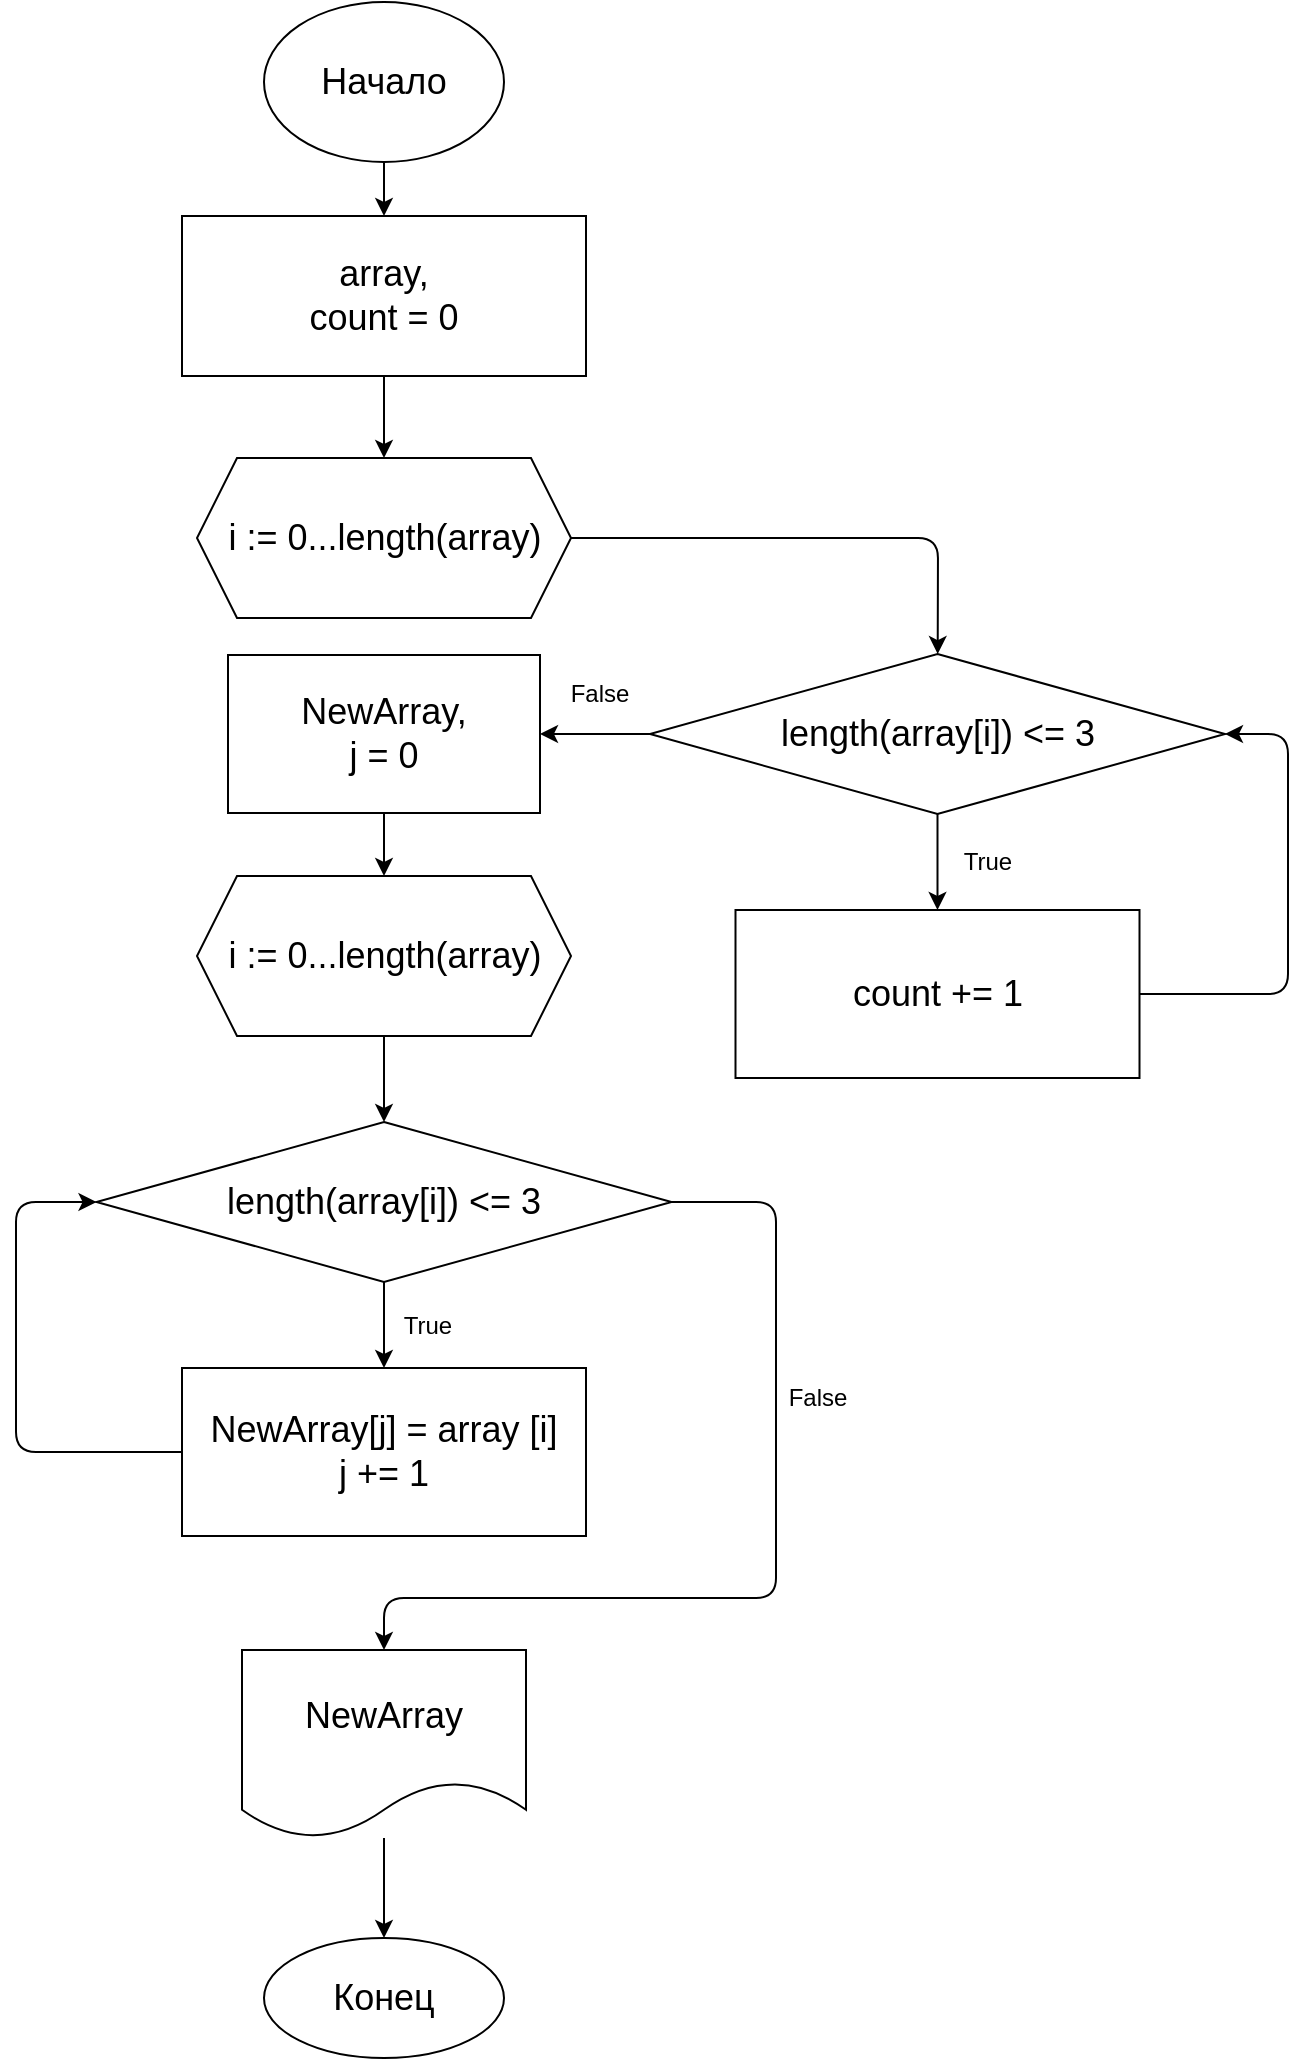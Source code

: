 <mxfile>
    <diagram id="QJ1xKRzpwREnWEAcoQOr" name="Страница 1">
        <mxGraphModel dx="1128" dy="659" grid="0" gridSize="10" guides="1" tooltips="1" connect="1" arrows="1" fold="1" page="1" pageScale="1" pageWidth="827" pageHeight="1169" math="0" shadow="0">
            <root>
                <mxCell id="0"/>
                <mxCell id="1" parent="0"/>
                <mxCell id="4" value="" style="edgeStyle=none;html=1;" edge="1" parent="1" source="2" target="3">
                    <mxGeometry relative="1" as="geometry"/>
                </mxCell>
                <mxCell id="2" value="&lt;font style=&quot;font-size: 18px&quot;&gt;Начало&lt;/font&gt;" style="ellipse;whiteSpace=wrap;html=1;" vertex="1" parent="1">
                    <mxGeometry x="310" y="16" width="120" height="80" as="geometry"/>
                </mxCell>
                <mxCell id="6" style="edgeStyle=none;html=1;exitX=0.5;exitY=1;exitDx=0;exitDy=0;entryX=0.5;entryY=0;entryDx=0;entryDy=0;" edge="1" parent="1" source="3" target="5">
                    <mxGeometry relative="1" as="geometry"/>
                </mxCell>
                <mxCell id="3" value="&lt;font style=&quot;font-size: 18px&quot;&gt;array,&lt;br&gt;count = 0&lt;br&gt;&lt;/font&gt;" style="whiteSpace=wrap;html=1;" vertex="1" parent="1">
                    <mxGeometry x="269" y="123" width="202" height="80" as="geometry"/>
                </mxCell>
                <mxCell id="8" value="" style="edgeStyle=none;html=1;exitX=1;exitY=0.5;exitDx=0;exitDy=0;" edge="1" parent="1" source="5" target="7">
                    <mxGeometry relative="1" as="geometry">
                        <Array as="points">
                            <mxPoint x="647" y="284"/>
                        </Array>
                    </mxGeometry>
                </mxCell>
                <mxCell id="5" value="&lt;font style=&quot;font-size: 18px&quot;&gt;i := 0...length(array)&lt;/font&gt;" style="shape=hexagon;perimeter=hexagonPerimeter2;whiteSpace=wrap;html=1;fixedSize=1;" vertex="1" parent="1">
                    <mxGeometry x="276.5" y="244" width="187" height="80" as="geometry"/>
                </mxCell>
                <mxCell id="10" value="" style="edgeStyle=none;html=1;" edge="1" parent="1" source="7" target="9">
                    <mxGeometry relative="1" as="geometry"/>
                </mxCell>
                <mxCell id="75" style="edgeStyle=none;html=1;exitX=0;exitY=0.5;exitDx=0;exitDy=0;entryX=1;entryY=0.5;entryDx=0;entryDy=0;fontSize=18;" edge="1" parent="1" source="7" target="73">
                    <mxGeometry relative="1" as="geometry"/>
                </mxCell>
                <mxCell id="7" value="&lt;font style=&quot;font-size: 18px&quot;&gt;length(array[i]) &amp;lt;= 3&lt;/font&gt;" style="rhombus;whiteSpace=wrap;html=1;" vertex="1" parent="1">
                    <mxGeometry x="503" y="342" width="287.5" height="80" as="geometry"/>
                </mxCell>
                <mxCell id="16" style="edgeStyle=none;html=1;exitX=1;exitY=0.5;exitDx=0;exitDy=0;entryX=1;entryY=0.5;entryDx=0;entryDy=0;fontSize=18;" edge="1" parent="1" source="9" target="7">
                    <mxGeometry relative="1" as="geometry">
                        <Array as="points">
                            <mxPoint x="822" y="512"/>
                            <mxPoint x="822" y="382"/>
                        </Array>
                    </mxGeometry>
                </mxCell>
                <mxCell id="9" value="&lt;font style=&quot;font-size: 18px&quot;&gt;count += 1&lt;br&gt;&lt;/font&gt;" style="whiteSpace=wrap;html=1;" vertex="1" parent="1">
                    <mxGeometry x="545.75" y="470" width="202" height="84" as="geometry"/>
                </mxCell>
                <mxCell id="11" value="True" style="text;html=1;strokeColor=none;fillColor=none;align=center;verticalAlign=middle;whiteSpace=wrap;rounded=0;" vertex="1" parent="1">
                    <mxGeometry x="642" y="431" width="60" height="30" as="geometry"/>
                </mxCell>
                <mxCell id="17" value="&lt;font style=&quot;font-size: 18px&quot;&gt;Конец&lt;/font&gt;" style="ellipse;whiteSpace=wrap;html=1;" vertex="1" parent="1">
                    <mxGeometry x="310" y="984" width="120" height="60" as="geometry"/>
                </mxCell>
                <mxCell id="62" value="False" style="text;html=1;strokeColor=none;fillColor=none;align=center;verticalAlign=middle;whiteSpace=wrap;rounded=0;" vertex="1" parent="1">
                    <mxGeometry x="448" y="347" width="60" height="30" as="geometry"/>
                </mxCell>
                <mxCell id="80" style="edgeStyle=none;html=1;exitX=0;exitY=0.5;exitDx=0;exitDy=0;entryX=0;entryY=0.5;entryDx=0;entryDy=0;fontSize=18;" edge="1" parent="1" source="66" target="67">
                    <mxGeometry relative="1" as="geometry">
                        <Array as="points">
                            <mxPoint x="186" y="741"/>
                            <mxPoint x="186" y="616"/>
                        </Array>
                    </mxGeometry>
                </mxCell>
                <mxCell id="66" value="&lt;font style=&quot;font-size: 18px&quot;&gt;NewArray[j] = array [i]&lt;br&gt;j += 1&lt;br&gt;&lt;/font&gt;" style="whiteSpace=wrap;html=1;" vertex="1" parent="1">
                    <mxGeometry x="269" y="699" width="202" height="84" as="geometry"/>
                </mxCell>
                <mxCell id="78" style="edgeStyle=none;html=1;exitX=0.5;exitY=1;exitDx=0;exitDy=0;fontSize=18;" edge="1" parent="1" source="67" target="66">
                    <mxGeometry relative="1" as="geometry"/>
                </mxCell>
                <mxCell id="81" style="edgeStyle=none;html=1;exitX=1;exitY=0.5;exitDx=0;exitDy=0;entryX=0.5;entryY=0;entryDx=0;entryDy=0;fontSize=18;" edge="1" parent="1" source="67" target="71">
                    <mxGeometry relative="1" as="geometry">
                        <Array as="points">
                            <mxPoint x="566" y="616"/>
                            <mxPoint x="566" y="814"/>
                            <mxPoint x="370" y="814"/>
                        </Array>
                    </mxGeometry>
                </mxCell>
                <mxCell id="67" value="&lt;font style=&quot;font-size: 18px&quot;&gt;length(array[i]) &amp;lt;= 3&lt;/font&gt;" style="rhombus;whiteSpace=wrap;html=1;" vertex="1" parent="1">
                    <mxGeometry x="226.25" y="576" width="287.5" height="80" as="geometry"/>
                </mxCell>
                <mxCell id="82" value="" style="edgeStyle=none;html=1;fontSize=18;" edge="1" parent="1" source="71" target="17">
                    <mxGeometry relative="1" as="geometry"/>
                </mxCell>
                <mxCell id="71" value="&lt;font style=&quot;font-size: 18px&quot;&gt;NewArray&lt;/font&gt;" style="shape=document;whiteSpace=wrap;html=1;boundedLbl=1;" vertex="1" parent="1">
                    <mxGeometry x="299" y="840" width="142" height="94" as="geometry"/>
                </mxCell>
                <mxCell id="76" style="edgeStyle=none;html=1;entryX=0.5;entryY=0;entryDx=0;entryDy=0;fontSize=18;" edge="1" parent="1" source="73" target="74">
                    <mxGeometry relative="1" as="geometry"/>
                </mxCell>
                <mxCell id="73" value="NewArray,&lt;br&gt;j = 0" style="rounded=0;whiteSpace=wrap;html=1;fontSize=18;" vertex="1" parent="1">
                    <mxGeometry x="292" y="342.5" width="156" height="79" as="geometry"/>
                </mxCell>
                <mxCell id="77" style="edgeStyle=none;html=1;exitX=0.5;exitY=1;exitDx=0;exitDy=0;fontSize=18;" edge="1" parent="1" source="74" target="67">
                    <mxGeometry relative="1" as="geometry"/>
                </mxCell>
                <mxCell id="74" value="&lt;font style=&quot;font-size: 18px&quot;&gt;i := 0...length(array)&lt;/font&gt;" style="shape=hexagon;perimeter=hexagonPerimeter2;whiteSpace=wrap;html=1;fixedSize=1;" vertex="1" parent="1">
                    <mxGeometry x="276.5" y="453" width="187" height="80" as="geometry"/>
                </mxCell>
                <mxCell id="79" value="True" style="text;html=1;strokeColor=none;fillColor=none;align=center;verticalAlign=middle;whiteSpace=wrap;rounded=0;" vertex="1" parent="1">
                    <mxGeometry x="362" y="663" width="60" height="30" as="geometry"/>
                </mxCell>
                <mxCell id="83" value="False" style="text;html=1;strokeColor=none;fillColor=none;align=center;verticalAlign=middle;whiteSpace=wrap;rounded=0;" vertex="1" parent="1">
                    <mxGeometry x="557" y="699" width="60" height="30" as="geometry"/>
                </mxCell>
            </root>
        </mxGraphModel>
    </diagram>
</mxfile>